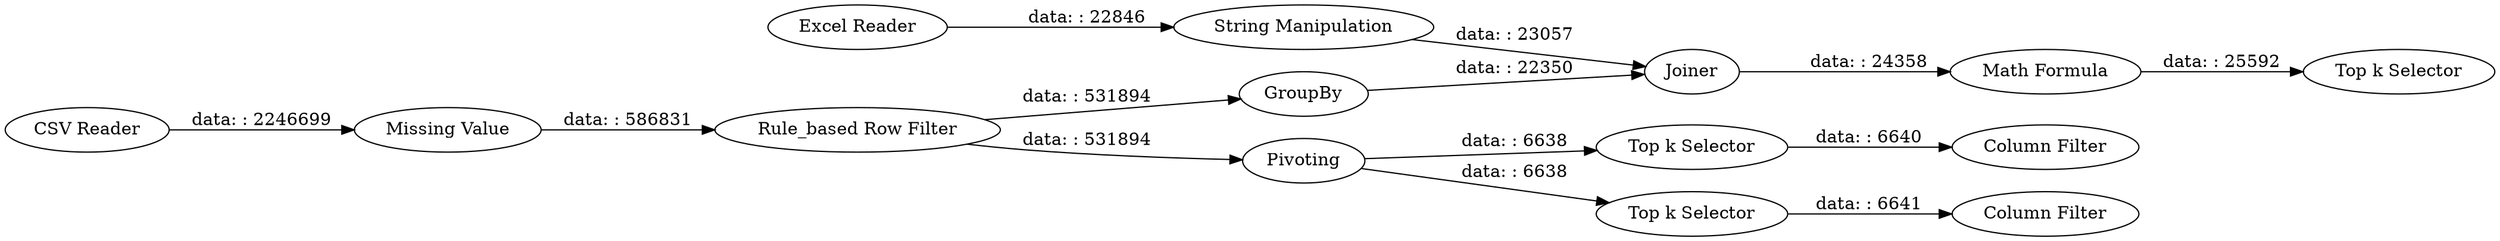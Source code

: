 digraph {
	"140689850810761251_24" [label="Top k Selector"]
	"140689850810761251_11" [label="String Manipulation"]
	"140689850810761251_5" [label="Missing Value"]
	"140689850810761251_22" [label="Rule_based Row Filter"]
	"140689850810761251_10" [label="Excel Reader"]
	"140689850810761251_26" [label="Column Filter"]
	"140689850810761251_17" [label="Math Formula"]
	"140689850810761251_23" [label=Pivoting]
	"140689850810761251_27" [label="Column Filter"]
	"140689850810761251_14" [label=GroupBy]
	"140689850810761251_15" [label=Joiner]
	"140689850810761251_1" [label="CSV Reader"]
	"140689850810761251_18" [label="Top k Selector"]
	"140689850810761251_25" [label="Top k Selector"]
	"140689850810761251_22" -> "140689850810761251_14" [label="data: : 531894"]
	"140689850810761251_15" -> "140689850810761251_17" [label="data: : 24358"]
	"140689850810761251_5" -> "140689850810761251_22" [label="data: : 586831"]
	"140689850810761251_10" -> "140689850810761251_11" [label="data: : 22846"]
	"140689850810761251_17" -> "140689850810761251_18" [label="data: : 25592"]
	"140689850810761251_22" -> "140689850810761251_23" [label="data: : 531894"]
	"140689850810761251_23" -> "140689850810761251_25" [label="data: : 6638"]
	"140689850810761251_11" -> "140689850810761251_15" [label="data: : 23057"]
	"140689850810761251_24" -> "140689850810761251_26" [label="data: : 6641"]
	"140689850810761251_25" -> "140689850810761251_27" [label="data: : 6640"]
	"140689850810761251_23" -> "140689850810761251_24" [label="data: : 6638"]
	"140689850810761251_1" -> "140689850810761251_5" [label="data: : 2246699"]
	"140689850810761251_14" -> "140689850810761251_15" [label="data: : 22350"]
	rankdir=LR
}
